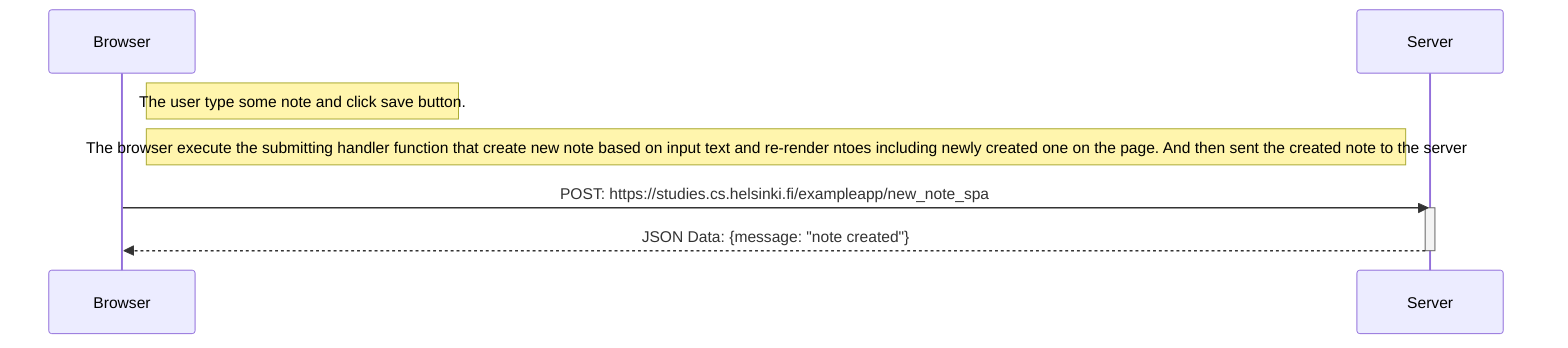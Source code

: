 sequenceDiagram
  participant Browser
  participant Server

  note right of Browser: The user type some note and click save button.

  note right of Browser: The browser execute the submitting handler function that create new note based on input text and re-render ntoes including newly created one on the page. And then sent the created note to the server

  Browser ->> Server: POST: https://studies.cs.helsinki.fi/exampleapp/new_note_spa
  activate Server
  Server -->> Browser: JSON Data: {message: "note created"}
  deactivate Server